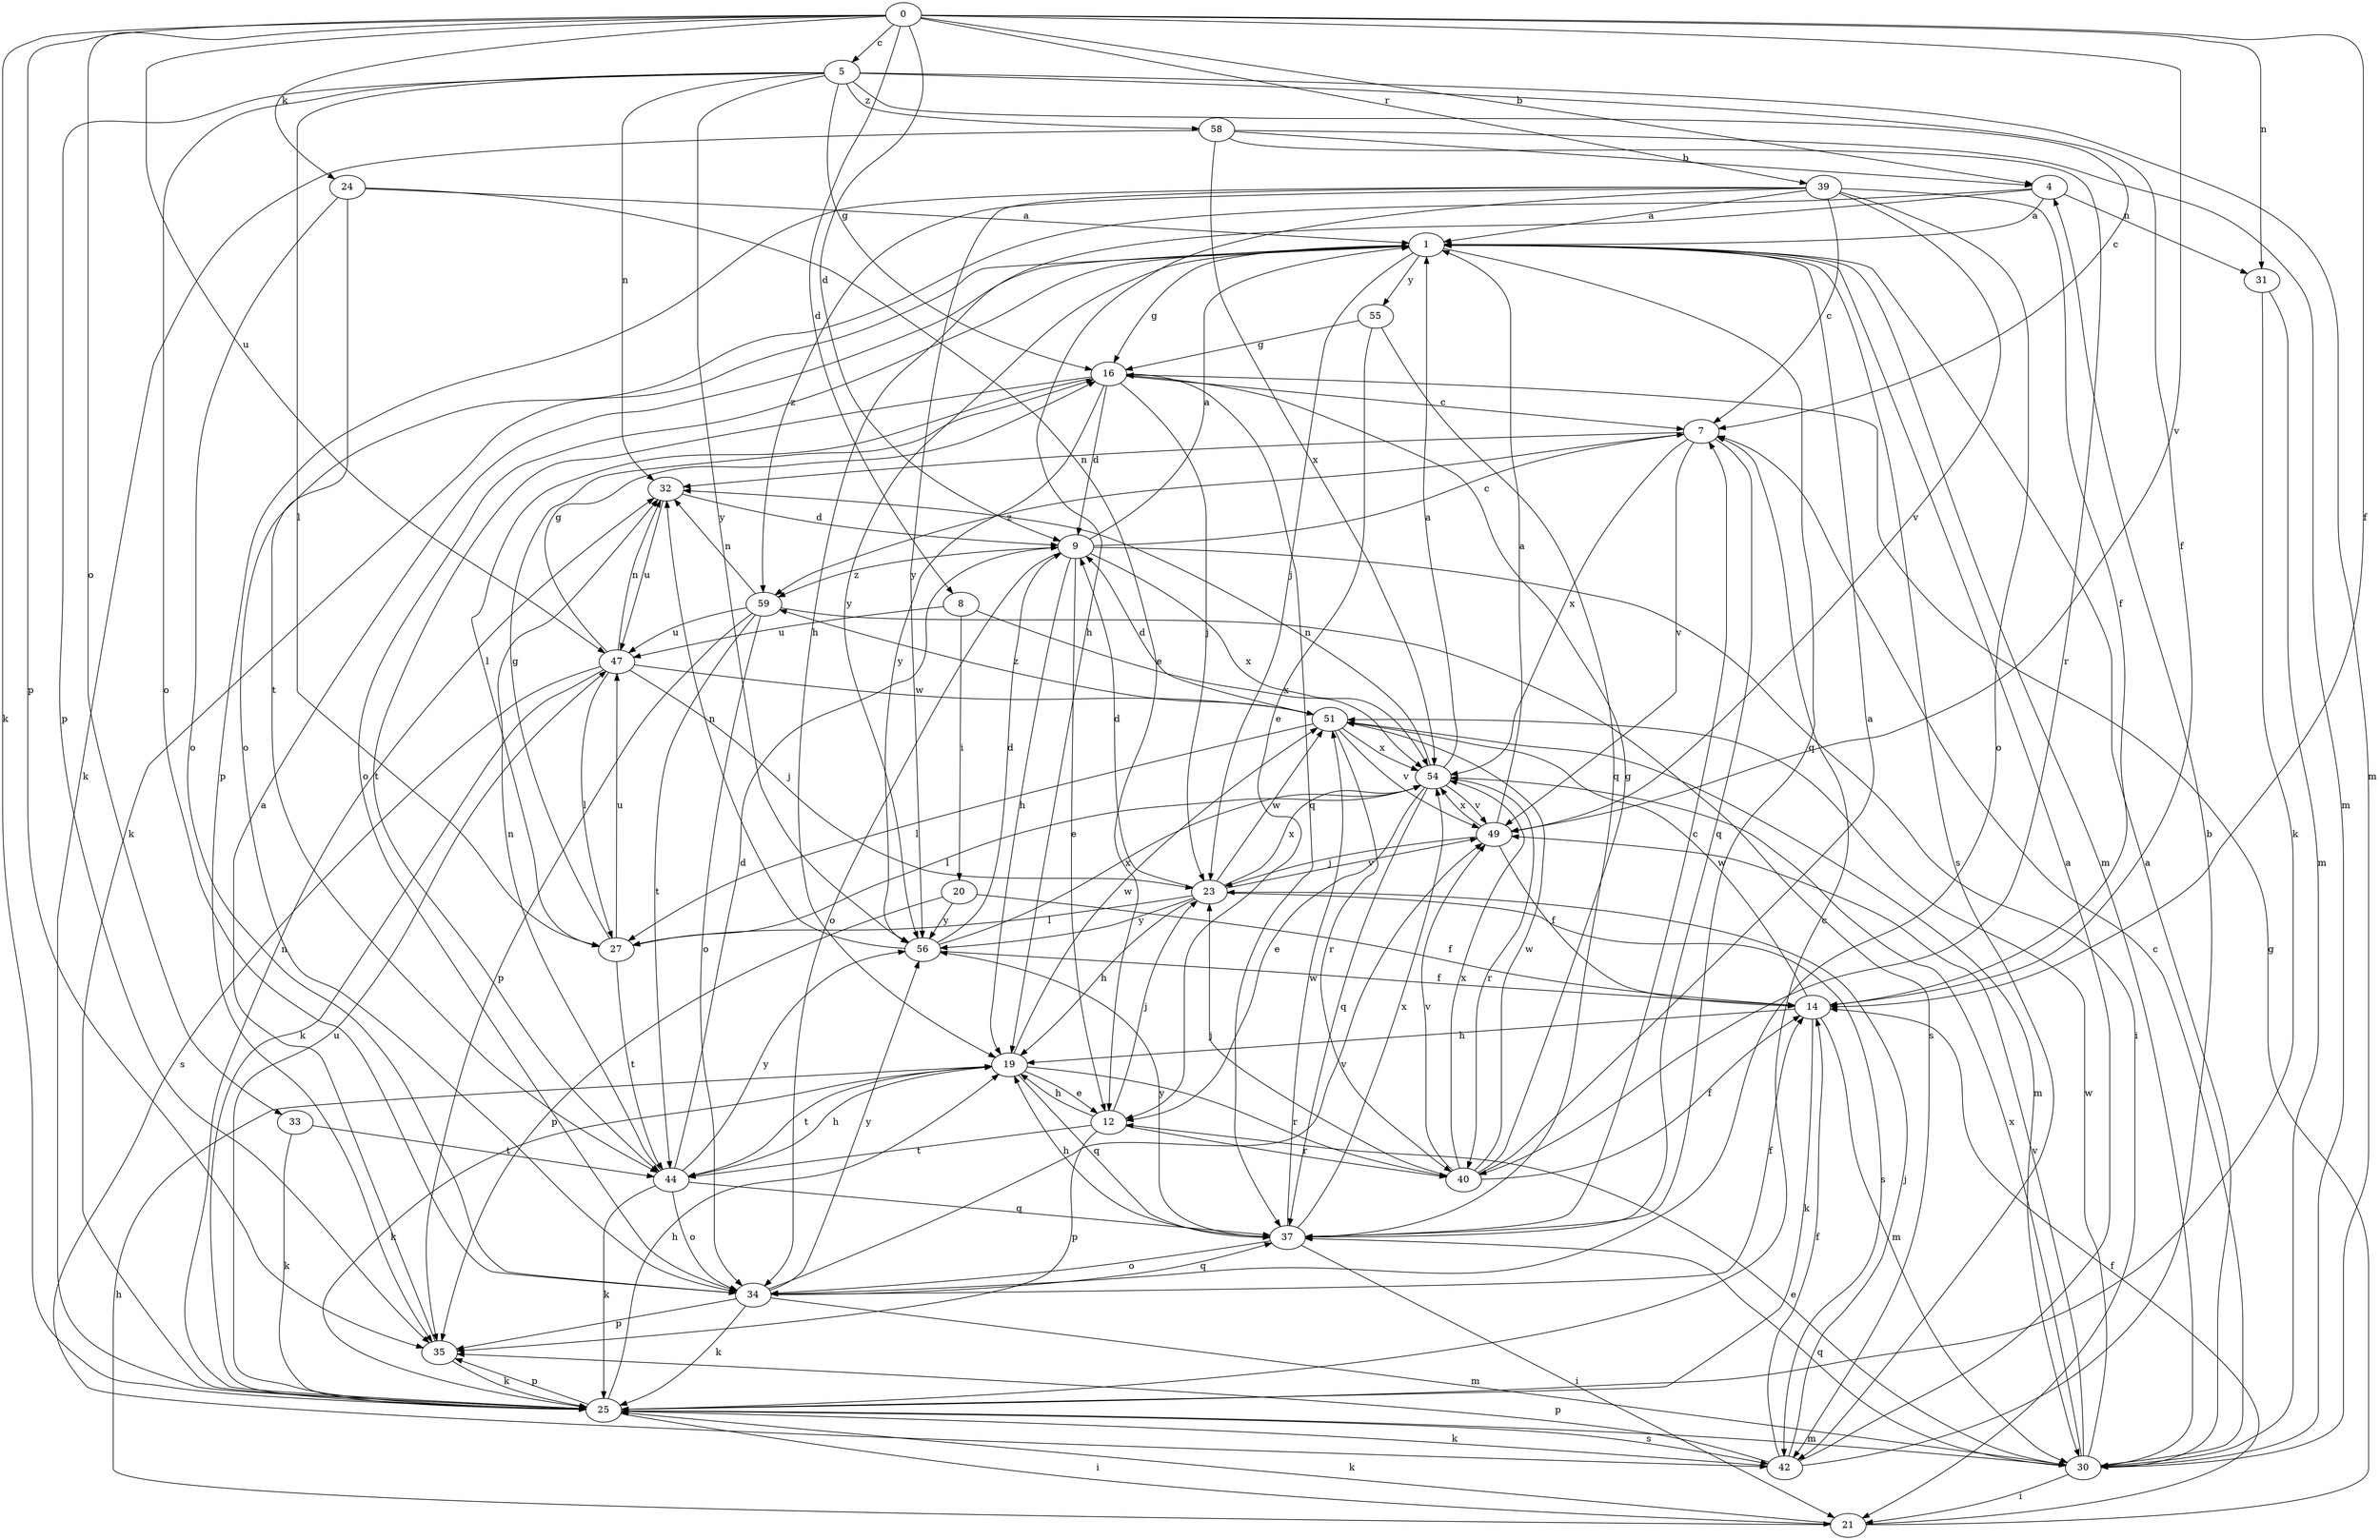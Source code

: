 strict digraph  {
0;
1;
4;
5;
7;
8;
9;
12;
14;
16;
19;
20;
21;
23;
24;
25;
27;
30;
31;
32;
33;
34;
35;
37;
39;
40;
42;
44;
47;
49;
51;
54;
55;
56;
58;
59;
0 -> 4  [label=b];
0 -> 5  [label=c];
0 -> 8  [label=d];
0 -> 9  [label=d];
0 -> 14  [label=f];
0 -> 24  [label=k];
0 -> 25  [label=k];
0 -> 31  [label=n];
0 -> 33  [label=o];
0 -> 35  [label=p];
0 -> 39  [label=r];
0 -> 47  [label=u];
0 -> 49  [label=v];
1 -> 16  [label=g];
1 -> 23  [label=j];
1 -> 25  [label=k];
1 -> 30  [label=m];
1 -> 34  [label=o];
1 -> 37  [label=q];
1 -> 42  [label=s];
1 -> 55  [label=y];
1 -> 56  [label=y];
4 -> 1  [label=a];
4 -> 19  [label=h];
4 -> 31  [label=n];
4 -> 34  [label=o];
5 -> 7  [label=c];
5 -> 14  [label=f];
5 -> 16  [label=g];
5 -> 27  [label=l];
5 -> 30  [label=m];
5 -> 32  [label=n];
5 -> 34  [label=o];
5 -> 35  [label=p];
5 -> 56  [label=y];
5 -> 58  [label=z];
7 -> 32  [label=n];
7 -> 37  [label=q];
7 -> 49  [label=v];
7 -> 54  [label=x];
7 -> 59  [label=z];
8 -> 20  [label=i];
8 -> 47  [label=u];
8 -> 54  [label=x];
9 -> 1  [label=a];
9 -> 7  [label=c];
9 -> 12  [label=e];
9 -> 19  [label=h];
9 -> 21  [label=i];
9 -> 34  [label=o];
9 -> 54  [label=x];
9 -> 59  [label=z];
12 -> 19  [label=h];
12 -> 23  [label=j];
12 -> 35  [label=p];
12 -> 40  [label=r];
12 -> 44  [label=t];
14 -> 19  [label=h];
14 -> 25  [label=k];
14 -> 30  [label=m];
14 -> 51  [label=w];
16 -> 7  [label=c];
16 -> 9  [label=d];
16 -> 23  [label=j];
16 -> 27  [label=l];
16 -> 37  [label=q];
16 -> 44  [label=t];
16 -> 56  [label=y];
19 -> 12  [label=e];
19 -> 25  [label=k];
19 -> 37  [label=q];
19 -> 40  [label=r];
19 -> 44  [label=t];
19 -> 51  [label=w];
20 -> 14  [label=f];
20 -> 35  [label=p];
20 -> 56  [label=y];
21 -> 14  [label=f];
21 -> 16  [label=g];
21 -> 19  [label=h];
21 -> 25  [label=k];
23 -> 9  [label=d];
23 -> 19  [label=h];
23 -> 27  [label=l];
23 -> 42  [label=s];
23 -> 49  [label=v];
23 -> 51  [label=w];
23 -> 54  [label=x];
23 -> 56  [label=y];
24 -> 1  [label=a];
24 -> 12  [label=e];
24 -> 34  [label=o];
24 -> 44  [label=t];
25 -> 7  [label=c];
25 -> 19  [label=h];
25 -> 21  [label=i];
25 -> 30  [label=m];
25 -> 32  [label=n];
25 -> 35  [label=p];
25 -> 42  [label=s];
25 -> 47  [label=u];
27 -> 16  [label=g];
27 -> 44  [label=t];
27 -> 47  [label=u];
30 -> 1  [label=a];
30 -> 7  [label=c];
30 -> 12  [label=e];
30 -> 21  [label=i];
30 -> 37  [label=q];
30 -> 49  [label=v];
30 -> 51  [label=w];
30 -> 54  [label=x];
31 -> 25  [label=k];
31 -> 30  [label=m];
32 -> 9  [label=d];
32 -> 47  [label=u];
33 -> 25  [label=k];
33 -> 44  [label=t];
34 -> 14  [label=f];
34 -> 25  [label=k];
34 -> 30  [label=m];
34 -> 35  [label=p];
34 -> 37  [label=q];
34 -> 49  [label=v];
34 -> 56  [label=y];
35 -> 1  [label=a];
35 -> 25  [label=k];
37 -> 7  [label=c];
37 -> 19  [label=h];
37 -> 21  [label=i];
37 -> 34  [label=o];
37 -> 51  [label=w];
37 -> 54  [label=x];
37 -> 56  [label=y];
39 -> 1  [label=a];
39 -> 7  [label=c];
39 -> 14  [label=f];
39 -> 19  [label=h];
39 -> 34  [label=o];
39 -> 35  [label=p];
39 -> 49  [label=v];
39 -> 56  [label=y];
39 -> 59  [label=z];
40 -> 1  [label=a];
40 -> 14  [label=f];
40 -> 16  [label=g];
40 -> 23  [label=j];
40 -> 49  [label=v];
40 -> 51  [label=w];
40 -> 54  [label=x];
42 -> 1  [label=a];
42 -> 4  [label=b];
42 -> 14  [label=f];
42 -> 23  [label=j];
42 -> 25  [label=k];
42 -> 35  [label=p];
44 -> 9  [label=d];
44 -> 19  [label=h];
44 -> 25  [label=k];
44 -> 32  [label=n];
44 -> 34  [label=o];
44 -> 37  [label=q];
44 -> 56  [label=y];
47 -> 16  [label=g];
47 -> 23  [label=j];
47 -> 25  [label=k];
47 -> 27  [label=l];
47 -> 32  [label=n];
47 -> 42  [label=s];
47 -> 51  [label=w];
49 -> 1  [label=a];
49 -> 14  [label=f];
49 -> 23  [label=j];
49 -> 54  [label=x];
51 -> 9  [label=d];
51 -> 27  [label=l];
51 -> 30  [label=m];
51 -> 40  [label=r];
51 -> 49  [label=v];
51 -> 54  [label=x];
51 -> 59  [label=z];
54 -> 1  [label=a];
54 -> 12  [label=e];
54 -> 27  [label=l];
54 -> 32  [label=n];
54 -> 37  [label=q];
54 -> 40  [label=r];
54 -> 49  [label=v];
55 -> 12  [label=e];
55 -> 16  [label=g];
55 -> 37  [label=q];
56 -> 9  [label=d];
56 -> 14  [label=f];
56 -> 32  [label=n];
56 -> 54  [label=x];
58 -> 4  [label=b];
58 -> 25  [label=k];
58 -> 30  [label=m];
58 -> 40  [label=r];
58 -> 54  [label=x];
59 -> 32  [label=n];
59 -> 34  [label=o];
59 -> 35  [label=p];
59 -> 42  [label=s];
59 -> 44  [label=t];
59 -> 47  [label=u];
}
